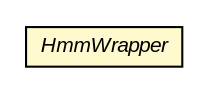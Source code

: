 #!/usr/local/bin/dot
#
# Class diagram 
# Generated by UMLGraph version 5.3 (http://www.umlgraph.org/)
#

digraph G {
	edge [fontname="arial",fontsize=10,labelfontname="arial",labelfontsize=10];
	node [fontname="arial",fontsize=10,shape=plaintext];
	nodesep=0.25;
	ranksep=0.5;
	// context.arch.discoverer.query.HmmWrapper
	c114732 [label=<<table title="context.arch.discoverer.query.HmmWrapper" border="0" cellborder="1" cellspacing="0" cellpadding="2" port="p" bgcolor="lemonChiffon" href="./HmmWrapper.html">
		<tr><td><table border="0" cellspacing="0" cellpadding="1">
<tr><td align="center" balign="center"><font face="arial italic"> HmmWrapper </font></td></tr>
		</table></td></tr>
		</table>>, fontname="arial", fontcolor="black", fontsize=10.0];
}

